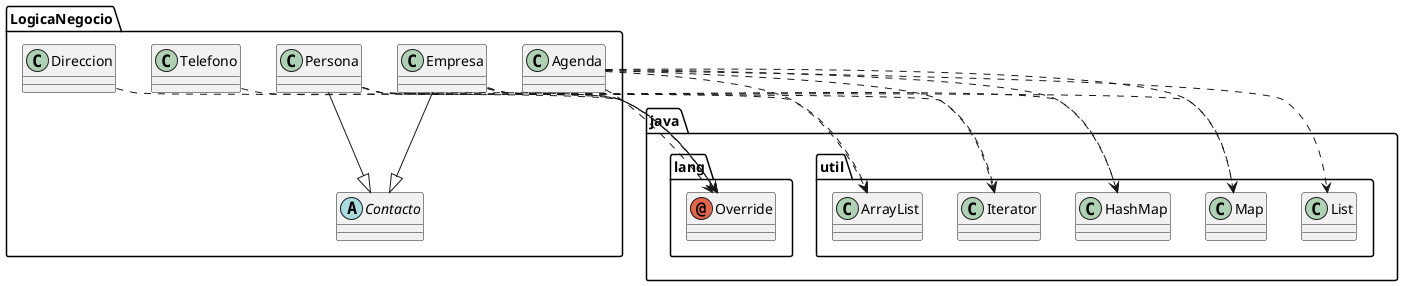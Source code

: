 @startuml
abstract class LogicaNegocio.Contacto
annotation java.lang.Override
class LogicaNegocio.Agenda
class LogicaNegocio.Direccion
class LogicaNegocio.Empresa
class LogicaNegocio.Persona
class LogicaNegocio.Telefono
class java.util.ArrayList
class java.util.HashMap
class java.util.Iterator
class java.util.List
class java.util.Map
LogicaNegocio.Agenda ..> java.lang.Override
LogicaNegocio.Agenda ..> java.util.ArrayList
LogicaNegocio.Agenda ..> java.util.HashMap
LogicaNegocio.Agenda ..> java.util.Iterator
LogicaNegocio.Agenda ..> java.util.List
LogicaNegocio.Agenda ..> java.util.Map
LogicaNegocio.Direccion ..> java.lang.Override
LogicaNegocio.Empresa --|> LogicaNegocio.Contacto
LogicaNegocio.Empresa ..> java.lang.Override
LogicaNegocio.Empresa ..> java.util.HashMap
LogicaNegocio.Empresa ..> java.util.Map
LogicaNegocio.Persona --|> LogicaNegocio.Contacto
LogicaNegocio.Persona ..> java.lang.Override
LogicaNegocio.Persona ..> java.util.ArrayList
LogicaNegocio.Persona ..> java.util.Iterator
LogicaNegocio.Telefono ..> java.lang.Override
@enduml